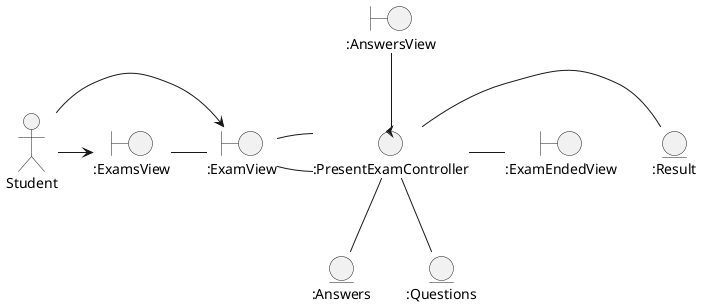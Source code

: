 @startuml Clases de analisis
hide footbox
actor Student
boundary ":ExamsView" as ExamsView
boundary ":ExamView" as ExamView
boundary ":ExamEndedView" as ExamEndedView
boundary ":AnswersView" as AnswersView
Control ":PresentExamController" as PresentExamController
entity ":Result" as Result
entity ":Answers" as Answers
entity ":Questions" as Questions

Student -> ExamsView
Student -> ExamView

ExamsView - ExamView
PresentExamController -down- Questions
PresentExamController -down- Answers
ExamView - PresentExamController
ExamView -right- PresentExamController
PresentExamController -right- Result
PresentExamController -right- ExamEndedView
PresentExamController -up- AnswersView



@enduml
